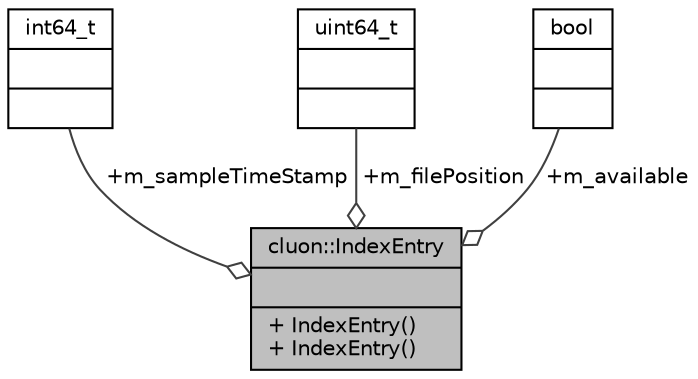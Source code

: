 digraph "cluon::IndexEntry"
{
 // LATEX_PDF_SIZE
  edge [fontname="Helvetica",fontsize="10",labelfontname="Helvetica",labelfontsize="10"];
  node [fontname="Helvetica",fontsize="10",shape=record];
  Node1 [label="{cluon::IndexEntry\n||+ IndexEntry()\l+ IndexEntry()\l}",height=0.2,width=0.4,color="black", fillcolor="grey75", style="filled", fontcolor="black",tooltip=" "];
  Node2 -> Node1 [color="grey25",fontsize="10",style="solid",label=" +m_sampleTimeStamp" ,arrowhead="odiamond",fontname="Helvetica"];
  Node2 [label="{int64_t\n||}",height=0.2,width=0.4,color="black", fillcolor="white", style="filled",tooltip=" "];
  Node3 -> Node1 [color="grey25",fontsize="10",style="solid",label=" +m_filePosition" ,arrowhead="odiamond",fontname="Helvetica"];
  Node3 [label="{uint64_t\n||}",height=0.2,width=0.4,color="black", fillcolor="white", style="filled",tooltip=" "];
  Node4 -> Node1 [color="grey25",fontsize="10",style="solid",label=" +m_available" ,arrowhead="odiamond",fontname="Helvetica"];
  Node4 [label="{bool\n||}",height=0.2,width=0.4,color="black", fillcolor="white", style="filled",tooltip=" "];
}
